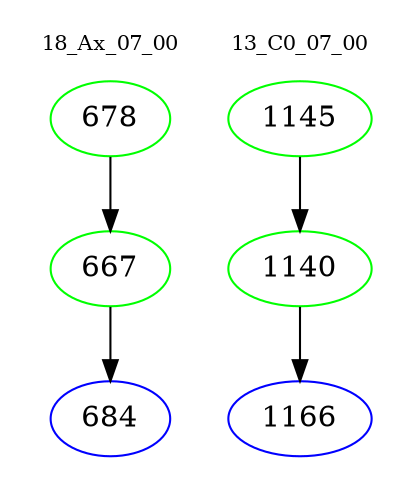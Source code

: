 digraph{
subgraph cluster_0 {
color = white
label = "18_Ax_07_00";
fontsize=10;
T0_678 [label="678", color="green"]
T0_678 -> T0_667 [color="black"]
T0_667 [label="667", color="green"]
T0_667 -> T0_684 [color="black"]
T0_684 [label="684", color="blue"]
}
subgraph cluster_1 {
color = white
label = "13_C0_07_00";
fontsize=10;
T1_1145 [label="1145", color="green"]
T1_1145 -> T1_1140 [color="black"]
T1_1140 [label="1140", color="green"]
T1_1140 -> T1_1166 [color="black"]
T1_1166 [label="1166", color="blue"]
}
}
